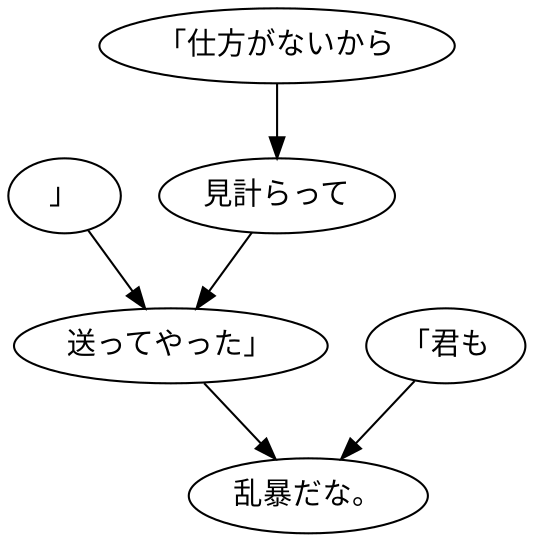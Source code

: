 digraph graph1759 {
	node0 [label="」"];
	node1 [label="「仕方がないから"];
	node2 [label="見計らって"];
	node3 [label="送ってやった」"];
	node4 [label="「君も"];
	node5 [label="乱暴だな。"];
	node0 -> node3;
	node1 -> node2;
	node2 -> node3;
	node3 -> node5;
	node4 -> node5;
}
